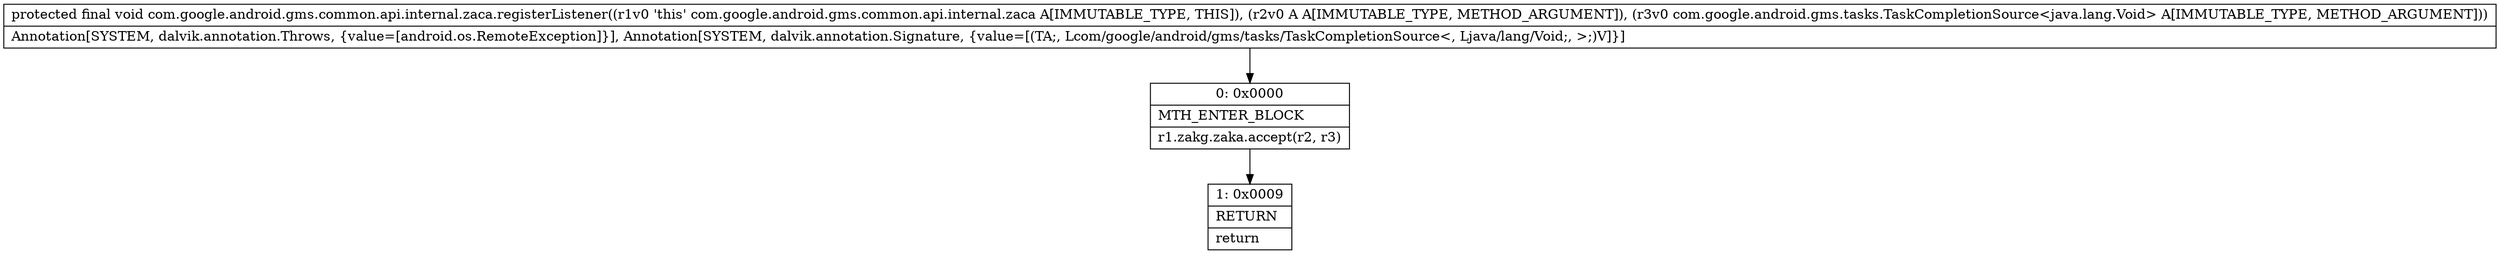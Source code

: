 digraph "CFG forcom.google.android.gms.common.api.internal.zaca.registerListener(Lcom\/google\/android\/gms\/common\/api\/Api$AnyClient;Lcom\/google\/android\/gms\/tasks\/TaskCompletionSource;)V" {
Node_0 [shape=record,label="{0\:\ 0x0000|MTH_ENTER_BLOCK\l|r1.zakg.zaka.accept(r2, r3)\l}"];
Node_1 [shape=record,label="{1\:\ 0x0009|RETURN\l|return\l}"];
MethodNode[shape=record,label="{protected final void com.google.android.gms.common.api.internal.zaca.registerListener((r1v0 'this' com.google.android.gms.common.api.internal.zaca A[IMMUTABLE_TYPE, THIS]), (r2v0 A A[IMMUTABLE_TYPE, METHOD_ARGUMENT]), (r3v0 com.google.android.gms.tasks.TaskCompletionSource\<java.lang.Void\> A[IMMUTABLE_TYPE, METHOD_ARGUMENT]))  | Annotation[SYSTEM, dalvik.annotation.Throws, \{value=[android.os.RemoteException]\}], Annotation[SYSTEM, dalvik.annotation.Signature, \{value=[(TA;, Lcom\/google\/android\/gms\/tasks\/TaskCompletionSource\<, Ljava\/lang\/Void;, \>;)V]\}]\l}"];
MethodNode -> Node_0;
Node_0 -> Node_1;
}

